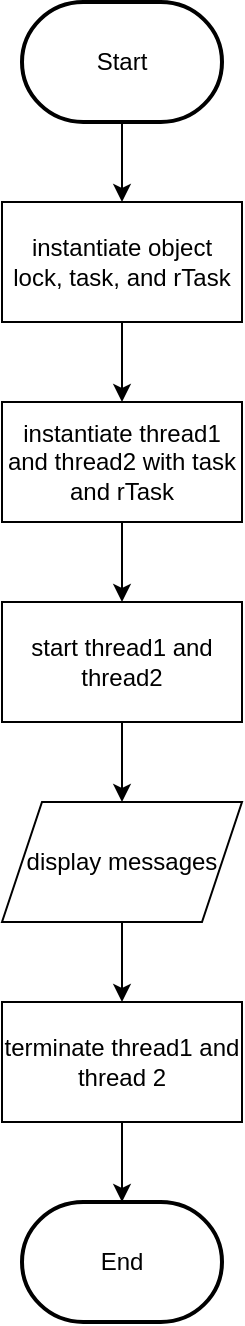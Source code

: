 <mxfile version="24.8.4">
  <diagram name="Page-1" id="kGCOHAegd0RLi990U1-4">
    <mxGraphModel dx="1155" dy="2600" grid="1" gridSize="10" guides="1" tooltips="1" connect="1" arrows="1" fold="1" page="1" pageScale="1" pageWidth="850" pageHeight="1100" math="0" shadow="0">
      <root>
        <mxCell id="0" />
        <mxCell id="1" parent="0" />
        <mxCell id="KMvlXvrrWa9y38zUxwV4-11" style="edgeStyle=orthogonalEdgeStyle;rounded=0;orthogonalLoop=1;jettySize=auto;html=1;exitX=0.5;exitY=1;exitDx=0;exitDy=0;exitPerimeter=0;entryX=0.5;entryY=0;entryDx=0;entryDy=0;" edge="1" parent="1" source="KMvlXvrrWa9y38zUxwV4-1" target="KMvlXvrrWa9y38zUxwV4-2">
          <mxGeometry relative="1" as="geometry" />
        </mxCell>
        <mxCell id="KMvlXvrrWa9y38zUxwV4-1" value="Start" style="strokeWidth=2;html=1;shape=mxgraph.flowchart.terminator;whiteSpace=wrap;" vertex="1" parent="1">
          <mxGeometry x="375" y="-1040" width="100" height="60" as="geometry" />
        </mxCell>
        <mxCell id="KMvlXvrrWa9y38zUxwV4-12" style="edgeStyle=orthogonalEdgeStyle;rounded=0;orthogonalLoop=1;jettySize=auto;html=1;exitX=0.5;exitY=1;exitDx=0;exitDy=0;entryX=0.5;entryY=0;entryDx=0;entryDy=0;" edge="1" parent="1" source="KMvlXvrrWa9y38zUxwV4-2" target="KMvlXvrrWa9y38zUxwV4-3">
          <mxGeometry relative="1" as="geometry" />
        </mxCell>
        <mxCell id="KMvlXvrrWa9y38zUxwV4-2" value="instantiate object lock, task, and rTask" style="rounded=0;whiteSpace=wrap;html=1;" vertex="1" parent="1">
          <mxGeometry x="365" y="-940" width="120" height="60" as="geometry" />
        </mxCell>
        <mxCell id="KMvlXvrrWa9y38zUxwV4-13" style="edgeStyle=orthogonalEdgeStyle;rounded=0;orthogonalLoop=1;jettySize=auto;html=1;exitX=0.5;exitY=1;exitDx=0;exitDy=0;entryX=0.5;entryY=0;entryDx=0;entryDy=0;" edge="1" parent="1" source="KMvlXvrrWa9y38zUxwV4-3" target="KMvlXvrrWa9y38zUxwV4-4">
          <mxGeometry relative="1" as="geometry" />
        </mxCell>
        <mxCell id="KMvlXvrrWa9y38zUxwV4-3" value="instantiate thread1 and thread2 with task and rTask" style="rounded=0;whiteSpace=wrap;html=1;" vertex="1" parent="1">
          <mxGeometry x="365" y="-840" width="120" height="60" as="geometry" />
        </mxCell>
        <mxCell id="KMvlXvrrWa9y38zUxwV4-14" style="edgeStyle=orthogonalEdgeStyle;rounded=0;orthogonalLoop=1;jettySize=auto;html=1;exitX=0.5;exitY=1;exitDx=0;exitDy=0;entryX=0.5;entryY=0;entryDx=0;entryDy=0;" edge="1" parent="1" source="KMvlXvrrWa9y38zUxwV4-4" target="KMvlXvrrWa9y38zUxwV4-7">
          <mxGeometry relative="1" as="geometry" />
        </mxCell>
        <mxCell id="KMvlXvrrWa9y38zUxwV4-4" value="start thread1 and thread2" style="rounded=0;whiteSpace=wrap;html=1;" vertex="1" parent="1">
          <mxGeometry x="365" y="-740" width="120" height="60" as="geometry" />
        </mxCell>
        <mxCell id="KMvlXvrrWa9y38zUxwV4-5" value="terminate thread1 and thread 2" style="rounded=0;whiteSpace=wrap;html=1;" vertex="1" parent="1">
          <mxGeometry x="365" y="-540" width="120" height="60" as="geometry" />
        </mxCell>
        <mxCell id="KMvlXvrrWa9y38zUxwV4-15" style="edgeStyle=orthogonalEdgeStyle;rounded=0;orthogonalLoop=1;jettySize=auto;html=1;exitX=0.5;exitY=1;exitDx=0;exitDy=0;entryX=0.5;entryY=0;entryDx=0;entryDy=0;" edge="1" parent="1" source="KMvlXvrrWa9y38zUxwV4-7" target="KMvlXvrrWa9y38zUxwV4-5">
          <mxGeometry relative="1" as="geometry" />
        </mxCell>
        <mxCell id="KMvlXvrrWa9y38zUxwV4-7" value="display messages" style="shape=parallelogram;perimeter=parallelogramPerimeter;whiteSpace=wrap;html=1;fixedSize=1;" vertex="1" parent="1">
          <mxGeometry x="365" y="-640" width="120" height="60" as="geometry" />
        </mxCell>
        <mxCell id="KMvlXvrrWa9y38zUxwV4-10" value="&lt;div&gt;End&lt;/div&gt;" style="strokeWidth=2;html=1;shape=mxgraph.flowchart.terminator;whiteSpace=wrap;" vertex="1" parent="1">
          <mxGeometry x="375" y="-440" width="100" height="60" as="geometry" />
        </mxCell>
        <mxCell id="KMvlXvrrWa9y38zUxwV4-16" style="edgeStyle=orthogonalEdgeStyle;rounded=0;orthogonalLoop=1;jettySize=auto;html=1;exitX=0.5;exitY=1;exitDx=0;exitDy=0;entryX=0.5;entryY=0;entryDx=0;entryDy=0;entryPerimeter=0;" edge="1" parent="1" source="KMvlXvrrWa9y38zUxwV4-5" target="KMvlXvrrWa9y38zUxwV4-10">
          <mxGeometry relative="1" as="geometry" />
        </mxCell>
      </root>
    </mxGraphModel>
  </diagram>
</mxfile>
